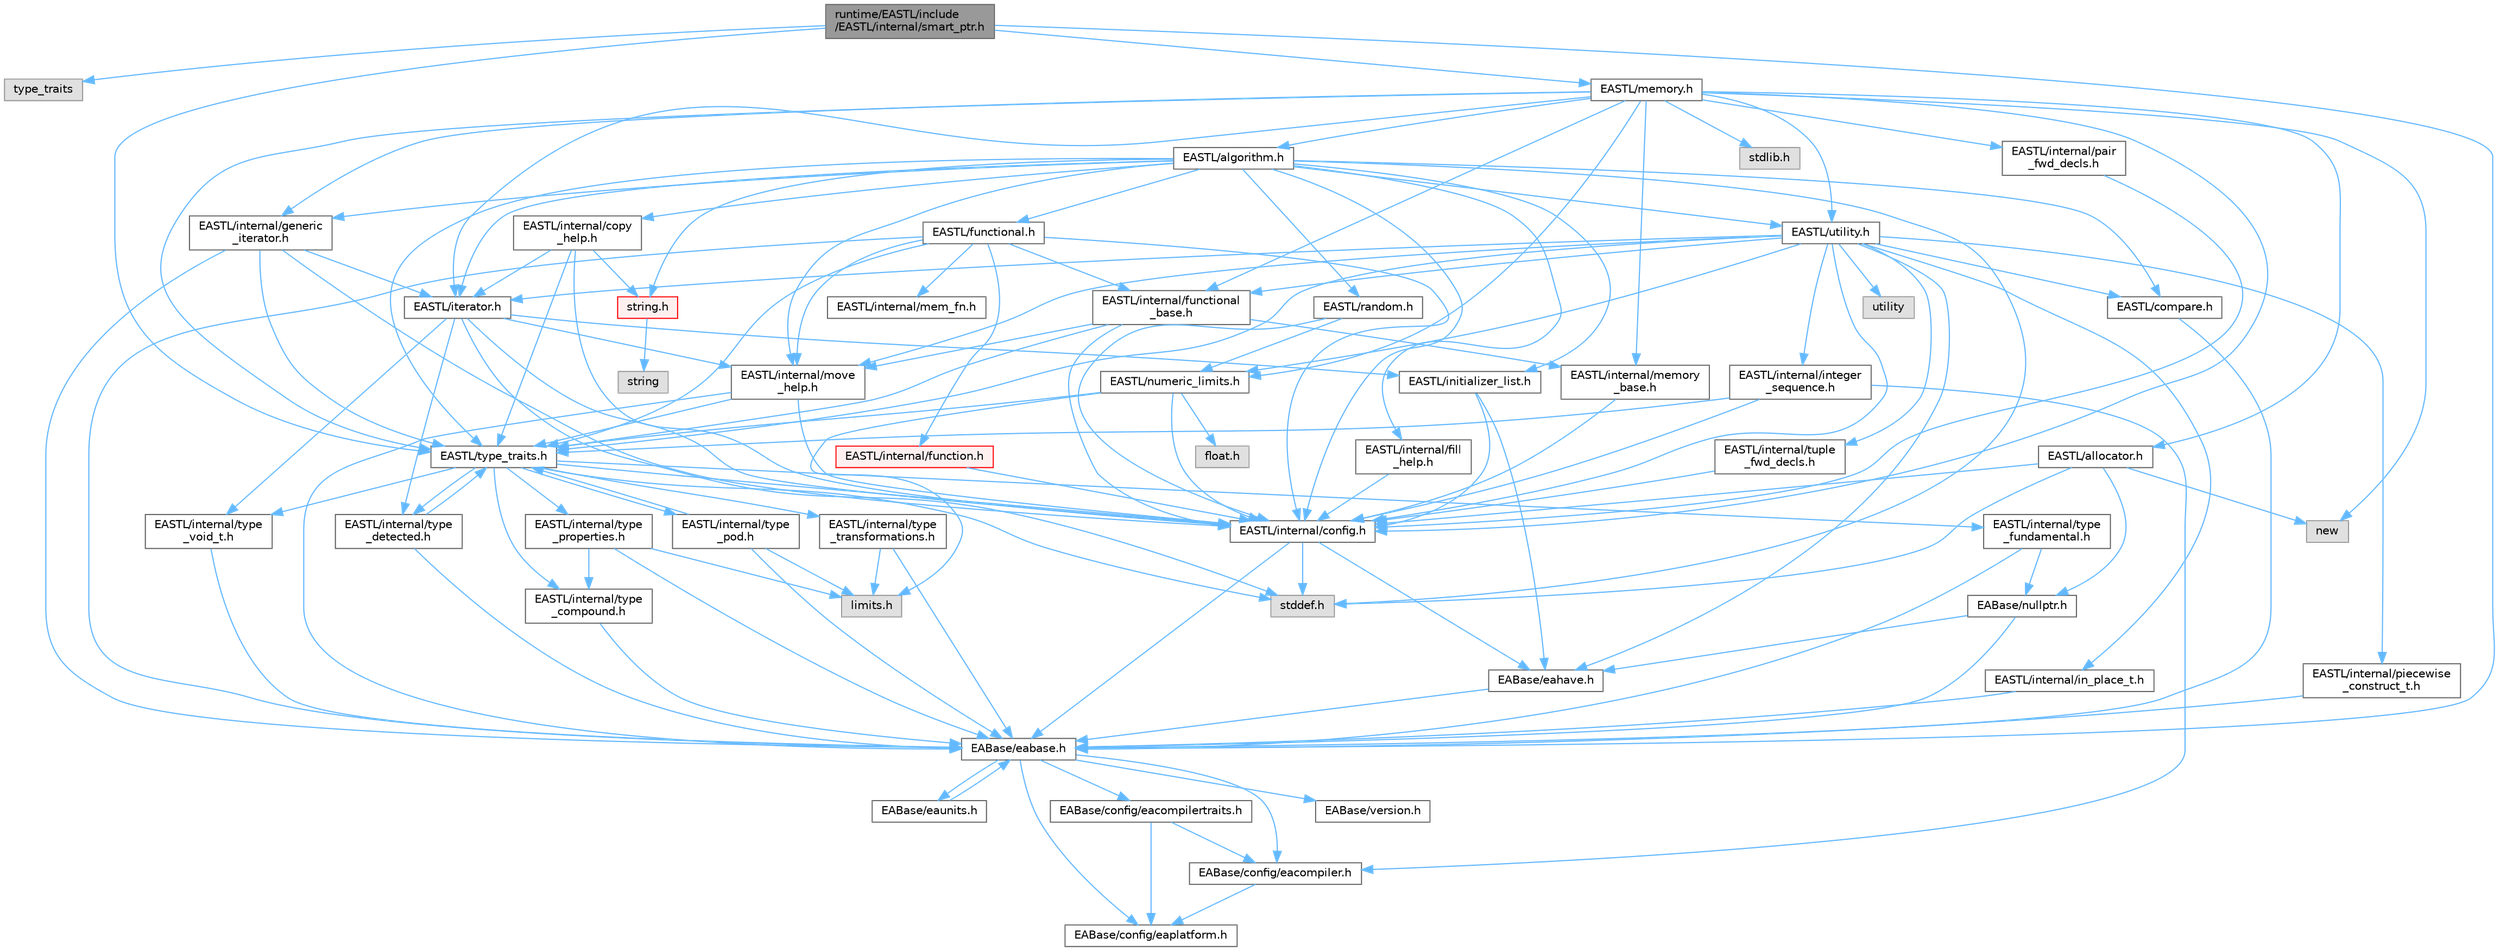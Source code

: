 digraph "runtime/EASTL/include/EASTL/internal/smart_ptr.h"
{
 // LATEX_PDF_SIZE
  bgcolor="transparent";
  edge [fontname=Helvetica,fontsize=10,labelfontname=Helvetica,labelfontsize=10];
  node [fontname=Helvetica,fontsize=10,shape=box,height=0.2,width=0.4];
  Node1 [id="Node000001",label="runtime/EASTL/include\l/EASTL/internal/smart_ptr.h",height=0.2,width=0.4,color="gray40", fillcolor="grey60", style="filled", fontcolor="black",tooltip=" "];
  Node1 -> Node2 [id="edge1_Node000001_Node000002",color="steelblue1",style="solid",tooltip=" "];
  Node2 [id="Node000002",label="type_traits",height=0.2,width=0.4,color="grey60", fillcolor="#E0E0E0", style="filled",tooltip=" "];
  Node1 -> Node3 [id="edge2_Node000001_Node000003",color="steelblue1",style="solid",tooltip=" "];
  Node3 [id="Node000003",label="EABase/eabase.h",height=0.2,width=0.4,color="grey40", fillcolor="white", style="filled",URL="$eabase_8h.html",tooltip=" "];
  Node3 -> Node4 [id="edge3_Node000003_Node000004",color="steelblue1",style="solid",tooltip=" "];
  Node4 [id="Node000004",label="EABase/config/eacompiler.h",height=0.2,width=0.4,color="grey40", fillcolor="white", style="filled",URL="$eacompiler_8h.html",tooltip=" "];
  Node4 -> Node5 [id="edge4_Node000004_Node000005",color="steelblue1",style="solid",tooltip=" "];
  Node5 [id="Node000005",label="EABase/config/eaplatform.h",height=0.2,width=0.4,color="grey40", fillcolor="white", style="filled",URL="$eaplatform_8h.html",tooltip=" "];
  Node3 -> Node6 [id="edge5_Node000003_Node000006",color="steelblue1",style="solid",tooltip=" "];
  Node6 [id="Node000006",label="EABase/config/eacompilertraits.h",height=0.2,width=0.4,color="grey40", fillcolor="white", style="filled",URL="$eacompilertraits_8h.html",tooltip=" "];
  Node6 -> Node5 [id="edge6_Node000006_Node000005",color="steelblue1",style="solid",tooltip=" "];
  Node6 -> Node4 [id="edge7_Node000006_Node000004",color="steelblue1",style="solid",tooltip=" "];
  Node3 -> Node5 [id="edge8_Node000003_Node000005",color="steelblue1",style="solid",tooltip=" "];
  Node3 -> Node7 [id="edge9_Node000003_Node000007",color="steelblue1",style="solid",tooltip=" "];
  Node7 [id="Node000007",label="EABase/version.h",height=0.2,width=0.4,color="grey40", fillcolor="white", style="filled",URL="$_e_a_s_t_l_2packages_2_e_a_base_2include_2_common_2_e_a_base_2version_8h.html",tooltip=" "];
  Node3 -> Node8 [id="edge10_Node000003_Node000008",color="steelblue1",style="solid",tooltip=" "];
  Node8 [id="Node000008",label="EABase/eaunits.h",height=0.2,width=0.4,color="grey40", fillcolor="white", style="filled",URL="$eaunits_8h.html",tooltip=" "];
  Node8 -> Node3 [id="edge11_Node000008_Node000003",color="steelblue1",style="solid",tooltip=" "];
  Node1 -> Node9 [id="edge12_Node000001_Node000009",color="steelblue1",style="solid",tooltip=" "];
  Node9 [id="Node000009",label="EASTL/memory.h",height=0.2,width=0.4,color="grey40", fillcolor="white", style="filled",URL="$_e_a_s_t_l_2include_2_e_a_s_t_l_2memory_8h.html",tooltip=" "];
  Node9 -> Node10 [id="edge13_Node000009_Node000010",color="steelblue1",style="solid",tooltip=" "];
  Node10 [id="Node000010",label="EASTL/internal/config.h",height=0.2,width=0.4,color="grey40", fillcolor="white", style="filled",URL="$config_8h.html",tooltip=" "];
  Node10 -> Node3 [id="edge14_Node000010_Node000003",color="steelblue1",style="solid",tooltip=" "];
  Node10 -> Node11 [id="edge15_Node000010_Node000011",color="steelblue1",style="solid",tooltip=" "];
  Node11 [id="Node000011",label="EABase/eahave.h",height=0.2,width=0.4,color="grey40", fillcolor="white", style="filled",URL="$eahave_8h.html",tooltip=" "];
  Node11 -> Node3 [id="edge16_Node000011_Node000003",color="steelblue1",style="solid",tooltip=" "];
  Node10 -> Node12 [id="edge17_Node000010_Node000012",color="steelblue1",style="solid",tooltip=" "];
  Node12 [id="Node000012",label="stddef.h",height=0.2,width=0.4,color="grey60", fillcolor="#E0E0E0", style="filled",tooltip=" "];
  Node9 -> Node13 [id="edge18_Node000009_Node000013",color="steelblue1",style="solid",tooltip=" "];
  Node13 [id="Node000013",label="EASTL/internal/memory\l_base.h",height=0.2,width=0.4,color="grey40", fillcolor="white", style="filled",URL="$memory__base_8h.html",tooltip=" "];
  Node13 -> Node10 [id="edge19_Node000013_Node000010",color="steelblue1",style="solid",tooltip=" "];
  Node9 -> Node14 [id="edge20_Node000009_Node000014",color="steelblue1",style="solid",tooltip=" "];
  Node14 [id="Node000014",label="EASTL/internal/generic\l_iterator.h",height=0.2,width=0.4,color="grey40", fillcolor="white", style="filled",URL="$generic__iterator_8h.html",tooltip=" "];
  Node14 -> Node3 [id="edge21_Node000014_Node000003",color="steelblue1",style="solid",tooltip=" "];
  Node14 -> Node10 [id="edge22_Node000014_Node000010",color="steelblue1",style="solid",tooltip=" "];
  Node14 -> Node15 [id="edge23_Node000014_Node000015",color="steelblue1",style="solid",tooltip=" "];
  Node15 [id="Node000015",label="EASTL/iterator.h",height=0.2,width=0.4,color="grey40", fillcolor="white", style="filled",URL="$_e_a_s_t_l_2include_2_e_a_s_t_l_2iterator_8h.html",tooltip=" "];
  Node15 -> Node10 [id="edge24_Node000015_Node000010",color="steelblue1",style="solid",tooltip=" "];
  Node15 -> Node16 [id="edge25_Node000015_Node000016",color="steelblue1",style="solid",tooltip=" "];
  Node16 [id="Node000016",label="EASTL/internal/move\l_help.h",height=0.2,width=0.4,color="grey40", fillcolor="white", style="filled",URL="$move__help_8h.html",tooltip=" "];
  Node16 -> Node3 [id="edge26_Node000016_Node000003",color="steelblue1",style="solid",tooltip=" "];
  Node16 -> Node10 [id="edge27_Node000016_Node000010",color="steelblue1",style="solid",tooltip=" "];
  Node16 -> Node17 [id="edge28_Node000016_Node000017",color="steelblue1",style="solid",tooltip=" "];
  Node17 [id="Node000017",label="EASTL/type_traits.h",height=0.2,width=0.4,color="grey40", fillcolor="white", style="filled",URL="$_e_a_s_t_l_2include_2_e_a_s_t_l_2type__traits_8h.html",tooltip=" "];
  Node17 -> Node10 [id="edge29_Node000017_Node000010",color="steelblue1",style="solid",tooltip=" "];
  Node17 -> Node12 [id="edge30_Node000017_Node000012",color="steelblue1",style="solid",tooltip=" "];
  Node17 -> Node18 [id="edge31_Node000017_Node000018",color="steelblue1",style="solid",tooltip=" "];
  Node18 [id="Node000018",label="EASTL/internal/type\l_fundamental.h",height=0.2,width=0.4,color="grey40", fillcolor="white", style="filled",URL="$type__fundamental_8h.html",tooltip=" "];
  Node18 -> Node3 [id="edge32_Node000018_Node000003",color="steelblue1",style="solid",tooltip=" "];
  Node18 -> Node19 [id="edge33_Node000018_Node000019",color="steelblue1",style="solid",tooltip=" "];
  Node19 [id="Node000019",label="EABase/nullptr.h",height=0.2,width=0.4,color="grey40", fillcolor="white", style="filled",URL="$nullptr_8h.html",tooltip=" "];
  Node19 -> Node3 [id="edge34_Node000019_Node000003",color="steelblue1",style="solid",tooltip=" "];
  Node19 -> Node11 [id="edge35_Node000019_Node000011",color="steelblue1",style="solid",tooltip=" "];
  Node17 -> Node20 [id="edge36_Node000017_Node000020",color="steelblue1",style="solid",tooltip=" "];
  Node20 [id="Node000020",label="EASTL/internal/type\l_transformations.h",height=0.2,width=0.4,color="grey40", fillcolor="white", style="filled",URL="$type__transformations_8h.html",tooltip=" "];
  Node20 -> Node3 [id="edge37_Node000020_Node000003",color="steelblue1",style="solid",tooltip=" "];
  Node20 -> Node21 [id="edge38_Node000020_Node000021",color="steelblue1",style="solid",tooltip=" "];
  Node21 [id="Node000021",label="limits.h",height=0.2,width=0.4,color="grey60", fillcolor="#E0E0E0", style="filled",tooltip=" "];
  Node17 -> Node22 [id="edge39_Node000017_Node000022",color="steelblue1",style="solid",tooltip=" "];
  Node22 [id="Node000022",label="EASTL/internal/type\l_void_t.h",height=0.2,width=0.4,color="grey40", fillcolor="white", style="filled",URL="$type__void__t_8h.html",tooltip=" "];
  Node22 -> Node3 [id="edge40_Node000022_Node000003",color="steelblue1",style="solid",tooltip=" "];
  Node17 -> Node23 [id="edge41_Node000017_Node000023",color="steelblue1",style="solid",tooltip=" "];
  Node23 [id="Node000023",label="EASTL/internal/type\l_properties.h",height=0.2,width=0.4,color="grey40", fillcolor="white", style="filled",URL="$type__properties_8h.html",tooltip=" "];
  Node23 -> Node3 [id="edge42_Node000023_Node000003",color="steelblue1",style="solid",tooltip=" "];
  Node23 -> Node21 [id="edge43_Node000023_Node000021",color="steelblue1",style="solid",tooltip=" "];
  Node23 -> Node24 [id="edge44_Node000023_Node000024",color="steelblue1",style="solid",tooltip=" "];
  Node24 [id="Node000024",label="EASTL/internal/type\l_compound.h",height=0.2,width=0.4,color="grey40", fillcolor="white", style="filled",URL="$type__compound_8h.html",tooltip=" "];
  Node24 -> Node3 [id="edge45_Node000024_Node000003",color="steelblue1",style="solid",tooltip=" "];
  Node17 -> Node24 [id="edge46_Node000017_Node000024",color="steelblue1",style="solid",tooltip=" "];
  Node17 -> Node25 [id="edge47_Node000017_Node000025",color="steelblue1",style="solid",tooltip=" "];
  Node25 [id="Node000025",label="EASTL/internal/type\l_pod.h",height=0.2,width=0.4,color="grey40", fillcolor="white", style="filled",URL="$type__pod_8h.html",tooltip=" "];
  Node25 -> Node3 [id="edge48_Node000025_Node000003",color="steelblue1",style="solid",tooltip=" "];
  Node25 -> Node21 [id="edge49_Node000025_Node000021",color="steelblue1",style="solid",tooltip=" "];
  Node25 -> Node17 [id="edge50_Node000025_Node000017",color="steelblue1",style="solid",tooltip=" "];
  Node17 -> Node26 [id="edge51_Node000017_Node000026",color="steelblue1",style="solid",tooltip=" "];
  Node26 [id="Node000026",label="EASTL/internal/type\l_detected.h",height=0.2,width=0.4,color="grey40", fillcolor="white", style="filled",URL="$type__detected_8h.html",tooltip=" "];
  Node26 -> Node3 [id="edge52_Node000026_Node000003",color="steelblue1",style="solid",tooltip=" "];
  Node26 -> Node17 [id="edge53_Node000026_Node000017",color="steelblue1",style="solid",tooltip=" "];
  Node15 -> Node26 [id="edge54_Node000015_Node000026",color="steelblue1",style="solid",tooltip=" "];
  Node15 -> Node22 [id="edge55_Node000015_Node000022",color="steelblue1",style="solid",tooltip=" "];
  Node15 -> Node27 [id="edge56_Node000015_Node000027",color="steelblue1",style="solid",tooltip=" "];
  Node27 [id="Node000027",label="EASTL/initializer_list.h",height=0.2,width=0.4,color="grey40", fillcolor="white", style="filled",URL="$initializer__list_8h.html",tooltip=" "];
  Node27 -> Node10 [id="edge57_Node000027_Node000010",color="steelblue1",style="solid",tooltip=" "];
  Node27 -> Node11 [id="edge58_Node000027_Node000011",color="steelblue1",style="solid",tooltip=" "];
  Node15 -> Node12 [id="edge59_Node000015_Node000012",color="steelblue1",style="solid",tooltip=" "];
  Node14 -> Node17 [id="edge60_Node000014_Node000017",color="steelblue1",style="solid",tooltip=" "];
  Node9 -> Node28 [id="edge61_Node000009_Node000028",color="steelblue1",style="solid",tooltip=" "];
  Node28 [id="Node000028",label="EASTL/internal/pair\l_fwd_decls.h",height=0.2,width=0.4,color="grey40", fillcolor="white", style="filled",URL="$pair__fwd__decls_8h.html",tooltip=" "];
  Node28 -> Node10 [id="edge62_Node000028_Node000010",color="steelblue1",style="solid",tooltip=" "];
  Node9 -> Node29 [id="edge63_Node000009_Node000029",color="steelblue1",style="solid",tooltip=" "];
  Node29 [id="Node000029",label="EASTL/internal/functional\l_base.h",height=0.2,width=0.4,color="grey40", fillcolor="white", style="filled",URL="$functional__base_8h.html",tooltip=" "];
  Node29 -> Node10 [id="edge64_Node000029_Node000010",color="steelblue1",style="solid",tooltip=" "];
  Node29 -> Node13 [id="edge65_Node000029_Node000013",color="steelblue1",style="solid",tooltip=" "];
  Node29 -> Node16 [id="edge66_Node000029_Node000016",color="steelblue1",style="solid",tooltip=" "];
  Node29 -> Node17 [id="edge67_Node000029_Node000017",color="steelblue1",style="solid",tooltip=" "];
  Node9 -> Node30 [id="edge68_Node000009_Node000030",color="steelblue1",style="solid",tooltip=" "];
  Node30 [id="Node000030",label="EASTL/algorithm.h",height=0.2,width=0.4,color="grey40", fillcolor="white", style="filled",URL="$_e_a_s_t_l_2include_2_e_a_s_t_l_2algorithm_8h.html",tooltip=" "];
  Node30 -> Node10 [id="edge69_Node000030_Node000010",color="steelblue1",style="solid",tooltip=" "];
  Node30 -> Node17 [id="edge70_Node000030_Node000017",color="steelblue1",style="solid",tooltip=" "];
  Node30 -> Node16 [id="edge71_Node000030_Node000016",color="steelblue1",style="solid",tooltip=" "];
  Node30 -> Node31 [id="edge72_Node000030_Node000031",color="steelblue1",style="solid",tooltip=" "];
  Node31 [id="Node000031",label="EASTL/internal/copy\l_help.h",height=0.2,width=0.4,color="grey40", fillcolor="white", style="filled",URL="$copy__help_8h.html",tooltip=" "];
  Node31 -> Node10 [id="edge73_Node000031_Node000010",color="steelblue1",style="solid",tooltip=" "];
  Node31 -> Node17 [id="edge74_Node000031_Node000017",color="steelblue1",style="solid",tooltip=" "];
  Node31 -> Node15 [id="edge75_Node000031_Node000015",color="steelblue1",style="solid",tooltip=" "];
  Node31 -> Node32 [id="edge76_Node000031_Node000032",color="steelblue1",style="solid",tooltip=" "];
  Node32 [id="Node000032",label="string.h",height=0.2,width=0.4,color="red", fillcolor="#FFF0F0", style="filled",URL="$string_8h.html",tooltip=" "];
  Node32 -> Node33 [id="edge77_Node000032_Node000033",color="steelblue1",style="solid",tooltip=" "];
  Node33 [id="Node000033",label="string",height=0.2,width=0.4,color="grey60", fillcolor="#E0E0E0", style="filled",tooltip=" "];
  Node30 -> Node147 [id="edge78_Node000030_Node000147",color="steelblue1",style="solid",tooltip=" "];
  Node147 [id="Node000147",label="EASTL/internal/fill\l_help.h",height=0.2,width=0.4,color="grey40", fillcolor="white", style="filled",URL="$fill__help_8h.html",tooltip=" "];
  Node147 -> Node10 [id="edge79_Node000147_Node000010",color="steelblue1",style="solid",tooltip=" "];
  Node30 -> Node27 [id="edge80_Node000030_Node000027",color="steelblue1",style="solid",tooltip=" "];
  Node30 -> Node15 [id="edge81_Node000030_Node000015",color="steelblue1",style="solid",tooltip=" "];
  Node30 -> Node47 [id="edge82_Node000030_Node000047",color="steelblue1",style="solid",tooltip=" "];
  Node47 [id="Node000047",label="EASTL/functional.h",height=0.2,width=0.4,color="grey40", fillcolor="white", style="filled",URL="$_e_a_s_t_l_2include_2_e_a_s_t_l_2functional_8h.html",tooltip=" "];
  Node47 -> Node3 [id="edge83_Node000047_Node000003",color="steelblue1",style="solid",tooltip=" "];
  Node47 -> Node10 [id="edge84_Node000047_Node000010",color="steelblue1",style="solid",tooltip=" "];
  Node47 -> Node16 [id="edge85_Node000047_Node000016",color="steelblue1",style="solid",tooltip=" "];
  Node47 -> Node17 [id="edge86_Node000047_Node000017",color="steelblue1",style="solid",tooltip=" "];
  Node47 -> Node29 [id="edge87_Node000047_Node000029",color="steelblue1",style="solid",tooltip=" "];
  Node47 -> Node48 [id="edge88_Node000047_Node000048",color="steelblue1",style="solid",tooltip=" "];
  Node48 [id="Node000048",label="EASTL/internal/mem_fn.h",height=0.2,width=0.4,color="grey40", fillcolor="white", style="filled",URL="$mem__fn_8h.html",tooltip=" "];
  Node47 -> Node49 [id="edge89_Node000047_Node000049",color="steelblue1",style="solid",tooltip=" "];
  Node49 [id="Node000049",label="EASTL/internal/function.h",height=0.2,width=0.4,color="red", fillcolor="#FFF0F0", style="filled",URL="$_e_a_s_t_l_2include_2_e_a_s_t_l_2internal_2function_8h.html",tooltip=" "];
  Node49 -> Node10 [id="edge90_Node000049_Node000010",color="steelblue1",style="solid",tooltip=" "];
  Node30 -> Node53 [id="edge91_Node000030_Node000053",color="steelblue1",style="solid",tooltip=" "];
  Node53 [id="Node000053",label="EASTL/utility.h",height=0.2,width=0.4,color="grey40", fillcolor="white", style="filled",URL="$_e_a_s_t_l_2include_2_e_a_s_t_l_2utility_8h.html",tooltip=" "];
  Node53 -> Node10 [id="edge92_Node000053_Node000010",color="steelblue1",style="solid",tooltip=" "];
  Node53 -> Node17 [id="edge93_Node000053_Node000017",color="steelblue1",style="solid",tooltip=" "];
  Node53 -> Node15 [id="edge94_Node000053_Node000015",color="steelblue1",style="solid",tooltip=" "];
  Node53 -> Node54 [id="edge95_Node000053_Node000054",color="steelblue1",style="solid",tooltip=" "];
  Node54 [id="Node000054",label="EASTL/numeric_limits.h",height=0.2,width=0.4,color="grey40", fillcolor="white", style="filled",URL="$numeric__limits_8h.html",tooltip=" "];
  Node54 -> Node10 [id="edge96_Node000054_Node000010",color="steelblue1",style="solid",tooltip=" "];
  Node54 -> Node17 [id="edge97_Node000054_Node000017",color="steelblue1",style="solid",tooltip=" "];
  Node54 -> Node21 [id="edge98_Node000054_Node000021",color="steelblue1",style="solid",tooltip=" "];
  Node54 -> Node55 [id="edge99_Node000054_Node000055",color="steelblue1",style="solid",tooltip=" "];
  Node55 [id="Node000055",label="float.h",height=0.2,width=0.4,color="grey60", fillcolor="#E0E0E0", style="filled",tooltip=" "];
  Node53 -> Node56 [id="edge100_Node000053_Node000056",color="steelblue1",style="solid",tooltip=" "];
  Node56 [id="Node000056",label="EASTL/compare.h",height=0.2,width=0.4,color="grey40", fillcolor="white", style="filled",URL="$compare_8h.html",tooltip=" "];
  Node56 -> Node3 [id="edge101_Node000056_Node000003",color="steelblue1",style="solid",tooltip=" "];
  Node53 -> Node29 [id="edge102_Node000053_Node000029",color="steelblue1",style="solid",tooltip=" "];
  Node53 -> Node16 [id="edge103_Node000053_Node000016",color="steelblue1",style="solid",tooltip=" "];
  Node53 -> Node11 [id="edge104_Node000053_Node000011",color="steelblue1",style="solid",tooltip=" "];
  Node53 -> Node57 [id="edge105_Node000053_Node000057",color="steelblue1",style="solid",tooltip=" "];
  Node57 [id="Node000057",label="EASTL/internal/integer\l_sequence.h",height=0.2,width=0.4,color="grey40", fillcolor="white", style="filled",URL="$integer__sequence_8h.html",tooltip=" "];
  Node57 -> Node4 [id="edge106_Node000057_Node000004",color="steelblue1",style="solid",tooltip=" "];
  Node57 -> Node10 [id="edge107_Node000057_Node000010",color="steelblue1",style="solid",tooltip=" "];
  Node57 -> Node17 [id="edge108_Node000057_Node000017",color="steelblue1",style="solid",tooltip=" "];
  Node53 -> Node58 [id="edge109_Node000053_Node000058",color="steelblue1",style="solid",tooltip=" "];
  Node58 [id="Node000058",label="EASTL/internal/tuple\l_fwd_decls.h",height=0.2,width=0.4,color="grey40", fillcolor="white", style="filled",URL="$tuple__fwd__decls_8h.html",tooltip=" "];
  Node58 -> Node10 [id="edge110_Node000058_Node000010",color="steelblue1",style="solid",tooltip=" "];
  Node53 -> Node59 [id="edge111_Node000053_Node000059",color="steelblue1",style="solid",tooltip=" "];
  Node59 [id="Node000059",label="EASTL/internal/in_place_t.h",height=0.2,width=0.4,color="grey40", fillcolor="white", style="filled",URL="$in__place__t_8h.html",tooltip=" "];
  Node59 -> Node3 [id="edge112_Node000059_Node000003",color="steelblue1",style="solid",tooltip=" "];
  Node53 -> Node60 [id="edge113_Node000053_Node000060",color="steelblue1",style="solid",tooltip=" "];
  Node60 [id="Node000060",label="EASTL/internal/piecewise\l_construct_t.h",height=0.2,width=0.4,color="grey40", fillcolor="white", style="filled",URL="$piecewise__construct__t_8h.html",tooltip=" "];
  Node60 -> Node3 [id="edge114_Node000060_Node000003",color="steelblue1",style="solid",tooltip=" "];
  Node53 -> Node61 [id="edge115_Node000053_Node000061",color="steelblue1",style="solid",tooltip=" "];
  Node61 [id="Node000061",label="utility",height=0.2,width=0.4,color="grey60", fillcolor="#E0E0E0", style="filled",tooltip=" "];
  Node30 -> Node14 [id="edge116_Node000030_Node000014",color="steelblue1",style="solid",tooltip=" "];
  Node30 -> Node148 [id="edge117_Node000030_Node000148",color="steelblue1",style="solid",tooltip=" "];
  Node148 [id="Node000148",label="EASTL/random.h",height=0.2,width=0.4,color="grey40", fillcolor="white", style="filled",URL="$random_8h.html",tooltip=" "];
  Node148 -> Node10 [id="edge118_Node000148_Node000010",color="steelblue1",style="solid",tooltip=" "];
  Node148 -> Node54 [id="edge119_Node000148_Node000054",color="steelblue1",style="solid",tooltip=" "];
  Node30 -> Node56 [id="edge120_Node000030_Node000056",color="steelblue1",style="solid",tooltip=" "];
  Node30 -> Node12 [id="edge121_Node000030_Node000012",color="steelblue1",style="solid",tooltip=" "];
  Node30 -> Node32 [id="edge122_Node000030_Node000032",color="steelblue1",style="solid",tooltip=" "];
  Node9 -> Node17 [id="edge123_Node000009_Node000017",color="steelblue1",style="solid",tooltip=" "];
  Node9 -> Node51 [id="edge124_Node000009_Node000051",color="steelblue1",style="solid",tooltip=" "];
  Node51 [id="Node000051",label="EASTL/allocator.h",height=0.2,width=0.4,color="grey40", fillcolor="white", style="filled",URL="$allocator_8h.html",tooltip=" "];
  Node51 -> Node10 [id="edge125_Node000051_Node000010",color="steelblue1",style="solid",tooltip=" "];
  Node51 -> Node19 [id="edge126_Node000051_Node000019",color="steelblue1",style="solid",tooltip=" "];
  Node51 -> Node12 [id="edge127_Node000051_Node000012",color="steelblue1",style="solid",tooltip=" "];
  Node51 -> Node43 [id="edge128_Node000051_Node000043",color="steelblue1",style="solid",tooltip=" "];
  Node43 [id="Node000043",label="new",height=0.2,width=0.4,color="grey60", fillcolor="#E0E0E0", style="filled",tooltip=" "];
  Node9 -> Node15 [id="edge129_Node000009_Node000015",color="steelblue1",style="solid",tooltip=" "];
  Node9 -> Node53 [id="edge130_Node000009_Node000053",color="steelblue1",style="solid",tooltip=" "];
  Node9 -> Node54 [id="edge131_Node000009_Node000054",color="steelblue1",style="solid",tooltip=" "];
  Node9 -> Node149 [id="edge132_Node000009_Node000149",color="steelblue1",style="solid",tooltip=" "];
  Node149 [id="Node000149",label="stdlib.h",height=0.2,width=0.4,color="grey60", fillcolor="#E0E0E0", style="filled",tooltip=" "];
  Node9 -> Node43 [id="edge133_Node000009_Node000043",color="steelblue1",style="solid",tooltip=" "];
  Node1 -> Node17 [id="edge134_Node000001_Node000017",color="steelblue1",style="solid",tooltip=" "];
}
